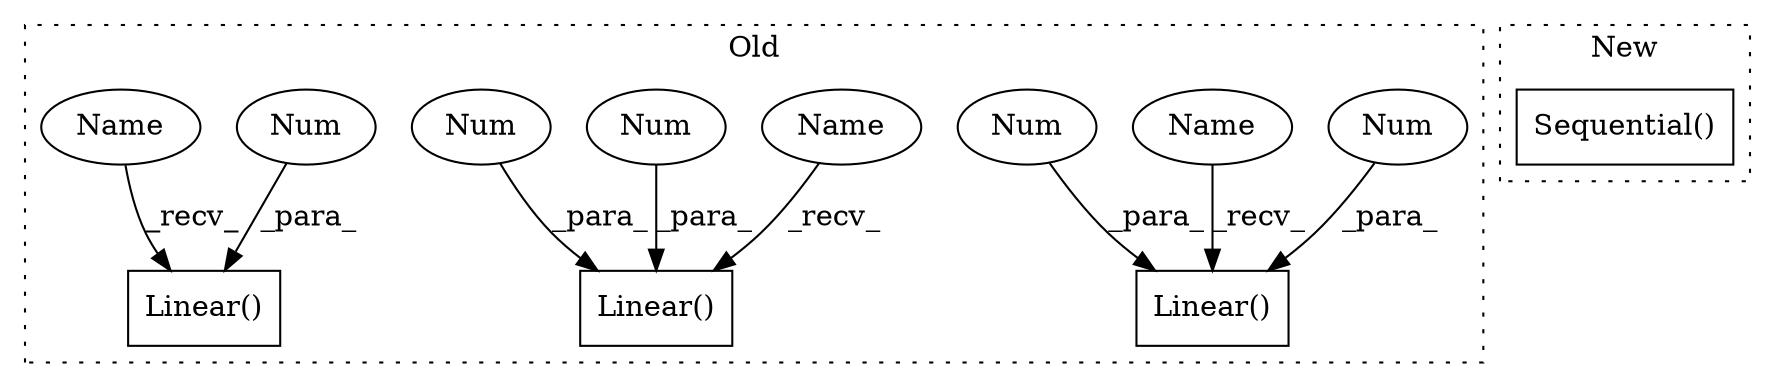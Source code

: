 digraph G {
subgraph cluster0 {
1 [label="Linear()" a="75" s="211,228" l="10,1" shape="box"];
3 [label="Linear()" a="75" s="171,189" l="10,1" shape="box"];
4 [label="Num" a="76" s="181" l="3" shape="ellipse"];
5 [label="Num" a="76" s="186" l="3" shape="ellipse"];
6 [label="Num" a="76" s="221" l="3" shape="ellipse"];
7 [label="Num" a="76" s="226" l="2" shape="ellipse"];
8 [label="Linear()" a="75" s="326,344" l="10,1" shape="box"];
9 [label="Num" a="76" s="336" l="3" shape="ellipse"];
10 [label="Name" a="87" s="211" l="2" shape="ellipse"];
11 [label="Name" a="87" s="171" l="2" shape="ellipse"];
12 [label="Name" a="87" s="326" l="2" shape="ellipse"];
label = "Old";
style="dotted";
}
subgraph cluster1 {
2 [label="Sequential()" a="75" s="985,1692" l="27,10" shape="box"];
label = "New";
style="dotted";
}
4 -> 3 [label="_para_"];
5 -> 3 [label="_para_"];
6 -> 1 [label="_para_"];
7 -> 1 [label="_para_"];
9 -> 8 [label="_para_"];
10 -> 1 [label="_recv_"];
11 -> 3 [label="_recv_"];
12 -> 8 [label="_recv_"];
}